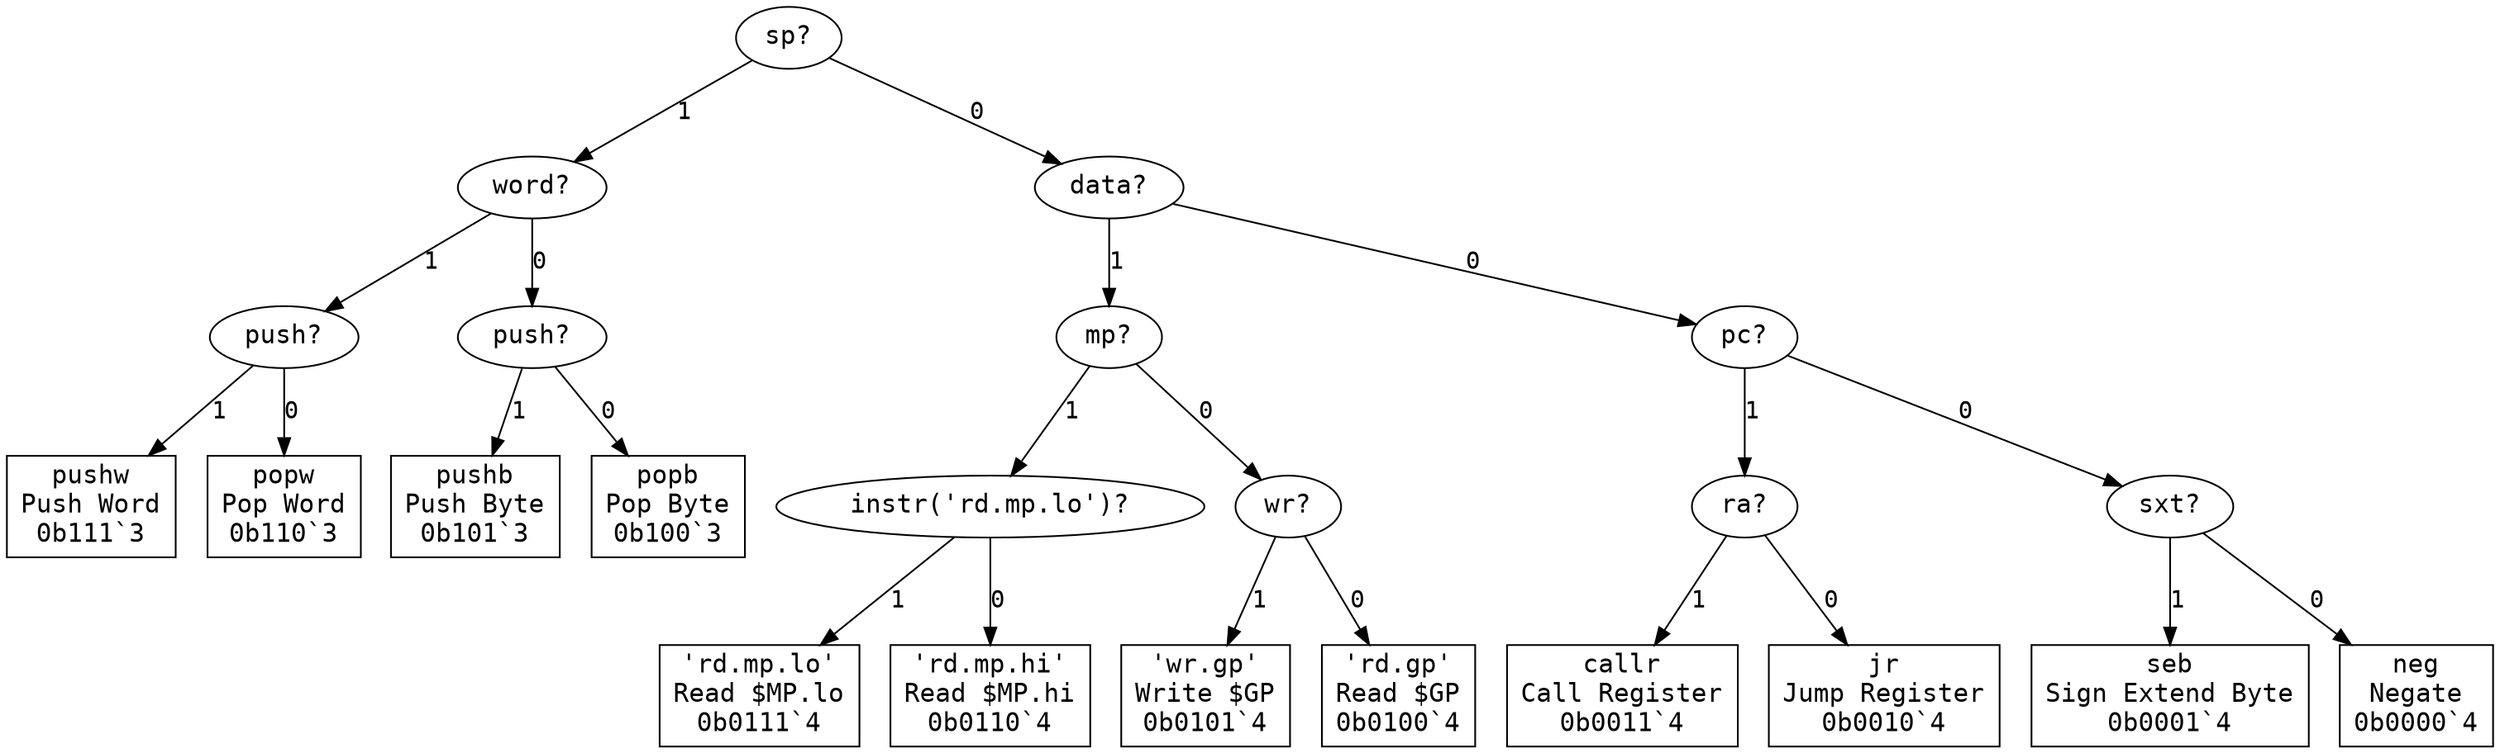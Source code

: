 digraph "Format r(_)" {
  graph [dpi = 100, bgcolor="white"];
  node [fontname = "Courier", fontsize="15pt"];
  edge [fontname = "Courier"];
  "sp_4114254" [label = "sp?", shape = ellipse];
  "sp_4114254" -> "word_16344652" [label = "1"];
  "sp_4114254" -> "data_8521026" [label = "0"];
  "word_16344652" [label = "word?", shape = ellipse];
  "word_16344652" -> "push_16362597" [label = "1"];
  "word_16344652" -> "push_6658631" [label = "0"];
  "push_16362597" [label = "push?", shape = ellipse];
  "push_16362597" -> "pushw_9011362" [label = "1"];
  "push_16362597" -> "popw_1825455" [label = "0"];
  "pushw_9011362" [label = "pushw\nPush Word\n0b111`3", shape = rectangle];
  "popw_1825455" [label = "popw\nPop Word\n0b110`3", shape = rectangle];
  "push_6658631" [label = "push?", shape = ellipse];
  "push_6658631" -> "pushb_7132072" [label = "1"];
  "push_6658631" -> "popb_9607987" [label = "0"];
  "pushb_7132072" [label = "pushb\nPush Byte\n0b101`3", shape = rectangle];
  "popb_9607987" [label = "popb\nPop Byte\n0b100`3", shape = rectangle];
  "data_8521026" [label = "data?", shape = ellipse];
  "data_8521026" -> "mp_7826541" [label = "1"];
  "data_8521026" -> "pc_3994631" [label = "0"];
  "mp_7826541" [label = "mp?", shape = ellipse];
  "mp_7826541" -> "instr('rd.mp.lo')_304513" [label = "1"];
  "mp_7826541" -> "wr_16207493" [label = "0"];
  "instr('rd.mp.lo')_304513" [label = "instr('rd.mp.lo')?", shape = ellipse];
  "instr('rd.mp.lo')_304513" -> "'rd.mp.lo'_9626836" [label = "1"];
  "instr('rd.mp.lo')_304513" -> "'rd.mp.hi'_6753187" [label = "0"];
  "'rd.mp.lo'_9626836" [label = "'rd.mp.lo'\nRead $MP.lo\n0b0111`4", shape = rectangle];
  "'rd.mp.hi'_6753187" [label = "'rd.mp.hi'\nRead $MP.hi\n0b0110`4", shape = rectangle];
  "wr_16207493" [label = "wr?", shape = ellipse];
  "wr_16207493" -> "'wr.gp'_5110024" [label = "1"];
  "wr_16207493" -> "'rd.gp'_7170807" [label = "0"];
  "'wr.gp'_5110024" [label = "'wr.gp'\nWrite $GP\n0b0101`4", shape = rectangle];
  "'rd.gp'_7170807" [label = "'rd.gp'\nRead $GP\n0b0100`4", shape = rectangle];
  "pc_3994631" [label = "pc?", shape = ellipse];
  "pc_3994631" -> "ra_11984613" [label = "1"];
  "pc_3994631" -> "sxt_1516934" [label = "0"];
  "ra_11984613" [label = "ra?", shape = ellipse];
  "ra_11984613" -> "callr_11085822" [label = "1"];
  "ra_11984613" -> "jr_14350230" [label = "0"];
  "callr_11085822" [label = "callr\nCall Register\n0b0011`4", shape = rectangle];
  "jr_14350230" [label = "jr\nJump Register\n0b0010`4", shape = rectangle];
  "sxt_1516934" [label = "sxt?", shape = ellipse];
  "sxt_1516934" -> "seb_8359608" [label = "1"];
  "sxt_1516934" -> "neg_298820" [label = "0"];
  "seb_8359608" [label = "seb\nSign Extend Byte\n0b0001`4", shape = rectangle];
  "neg_298820" [label = "neg\nNegate\n0b0000`4", shape = rectangle];
}

